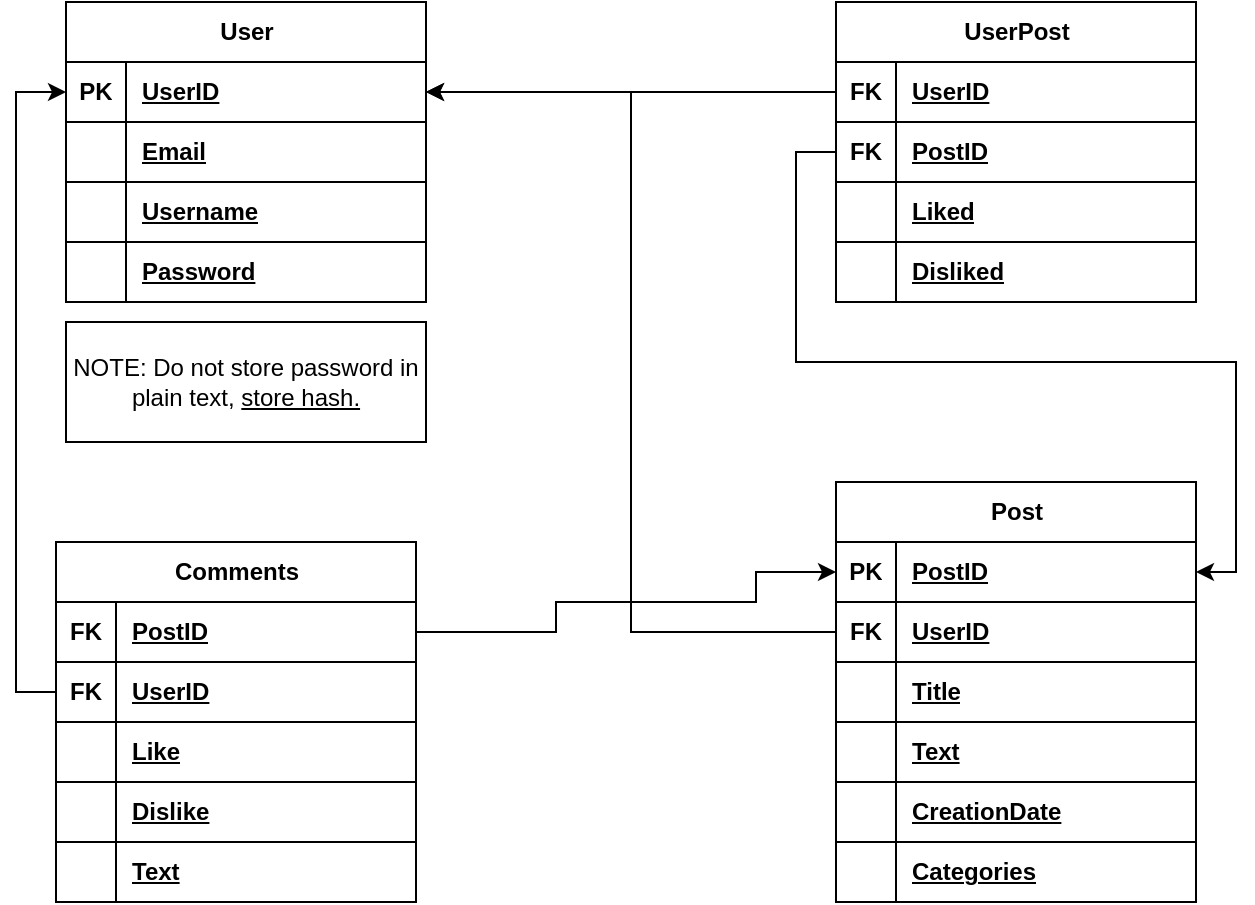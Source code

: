 <mxfile version="24.6.4" type="device">
  <diagram name="Page-1" id="p1WD_n5CsEvnwo2PBkGm">
    <mxGraphModel dx="1195" dy="698" grid="1" gridSize="10" guides="1" tooltips="1" connect="1" arrows="1" fold="1" page="1" pageScale="1" pageWidth="850" pageHeight="1100" math="0" shadow="0">
      <root>
        <mxCell id="0" />
        <mxCell id="1" parent="0" />
        <mxCell id="xlLYfW499gGjTJr8mncM-118" value="" style="group" vertex="1" connectable="0" parent="1">
          <mxGeometry x="135" y="480" width="180" height="220" as="geometry" />
        </mxCell>
        <mxCell id="xlLYfW499gGjTJr8mncM-92" value="User" style="shape=table;startSize=30;container=1;collapsible=1;childLayout=tableLayout;fixedRows=1;rowLines=0;fontStyle=1;align=center;resizeLast=1;html=1;" vertex="1" parent="xlLYfW499gGjTJr8mncM-118">
          <mxGeometry width="180" height="150" as="geometry" />
        </mxCell>
        <mxCell id="xlLYfW499gGjTJr8mncM-114" style="shape=tableRow;horizontal=0;startSize=0;swimlaneHead=0;swimlaneBody=0;fillColor=none;collapsible=0;dropTarget=0;points=[[0,0.5],[1,0.5]];portConstraint=eastwest;top=0;left=0;right=0;bottom=1;" vertex="1" parent="xlLYfW499gGjTJr8mncM-92">
          <mxGeometry y="30" width="180" height="30" as="geometry" />
        </mxCell>
        <mxCell id="xlLYfW499gGjTJr8mncM-115" value="PK" style="shape=partialRectangle;connectable=0;fillColor=none;top=0;left=0;bottom=0;right=0;fontStyle=1;overflow=hidden;whiteSpace=wrap;html=1;" vertex="1" parent="xlLYfW499gGjTJr8mncM-114">
          <mxGeometry width="30" height="30" as="geometry">
            <mxRectangle width="30" height="30" as="alternateBounds" />
          </mxGeometry>
        </mxCell>
        <mxCell id="xlLYfW499gGjTJr8mncM-116" value="UserID" style="shape=partialRectangle;connectable=0;fillColor=none;top=0;left=0;bottom=0;right=0;align=left;spacingLeft=6;fontStyle=5;overflow=hidden;whiteSpace=wrap;html=1;" vertex="1" parent="xlLYfW499gGjTJr8mncM-114">
          <mxGeometry x="30" width="150" height="30" as="geometry">
            <mxRectangle width="150" height="30" as="alternateBounds" />
          </mxGeometry>
        </mxCell>
        <mxCell id="xlLYfW499gGjTJr8mncM-111" style="shape=tableRow;horizontal=0;startSize=0;swimlaneHead=0;swimlaneBody=0;fillColor=none;collapsible=0;dropTarget=0;points=[[0,0.5],[1,0.5]];portConstraint=eastwest;top=0;left=0;right=0;bottom=1;" vertex="1" parent="xlLYfW499gGjTJr8mncM-92">
          <mxGeometry y="60" width="180" height="30" as="geometry" />
        </mxCell>
        <mxCell id="xlLYfW499gGjTJr8mncM-112" style="shape=partialRectangle;connectable=0;fillColor=none;top=0;left=0;bottom=0;right=0;fontStyle=1;overflow=hidden;whiteSpace=wrap;html=1;" vertex="1" parent="xlLYfW499gGjTJr8mncM-111">
          <mxGeometry width="30" height="30" as="geometry">
            <mxRectangle width="30" height="30" as="alternateBounds" />
          </mxGeometry>
        </mxCell>
        <mxCell id="xlLYfW499gGjTJr8mncM-113" value="Email" style="shape=partialRectangle;connectable=0;fillColor=none;top=0;left=0;bottom=0;right=0;align=left;spacingLeft=6;fontStyle=5;overflow=hidden;whiteSpace=wrap;html=1;" vertex="1" parent="xlLYfW499gGjTJr8mncM-111">
          <mxGeometry x="30" width="150" height="30" as="geometry">
            <mxRectangle width="150" height="30" as="alternateBounds" />
          </mxGeometry>
        </mxCell>
        <mxCell id="xlLYfW499gGjTJr8mncM-108" style="shape=tableRow;horizontal=0;startSize=0;swimlaneHead=0;swimlaneBody=0;fillColor=none;collapsible=0;dropTarget=0;points=[[0,0.5],[1,0.5]];portConstraint=eastwest;top=0;left=0;right=0;bottom=1;" vertex="1" parent="xlLYfW499gGjTJr8mncM-92">
          <mxGeometry y="90" width="180" height="30" as="geometry" />
        </mxCell>
        <mxCell id="xlLYfW499gGjTJr8mncM-109" style="shape=partialRectangle;connectable=0;fillColor=none;top=0;left=0;bottom=0;right=0;fontStyle=1;overflow=hidden;whiteSpace=wrap;html=1;" vertex="1" parent="xlLYfW499gGjTJr8mncM-108">
          <mxGeometry width="30" height="30" as="geometry">
            <mxRectangle width="30" height="30" as="alternateBounds" />
          </mxGeometry>
        </mxCell>
        <mxCell id="xlLYfW499gGjTJr8mncM-110" value="Username" style="shape=partialRectangle;connectable=0;fillColor=none;top=0;left=0;bottom=0;right=0;align=left;spacingLeft=6;fontStyle=5;overflow=hidden;whiteSpace=wrap;html=1;" vertex="1" parent="xlLYfW499gGjTJr8mncM-108">
          <mxGeometry x="30" width="150" height="30" as="geometry">
            <mxRectangle width="150" height="30" as="alternateBounds" />
          </mxGeometry>
        </mxCell>
        <mxCell id="xlLYfW499gGjTJr8mncM-105" style="shape=tableRow;horizontal=0;startSize=0;swimlaneHead=0;swimlaneBody=0;fillColor=none;collapsible=0;dropTarget=0;points=[[0,0.5],[1,0.5]];portConstraint=eastwest;top=0;left=0;right=0;bottom=1;" vertex="1" parent="xlLYfW499gGjTJr8mncM-92">
          <mxGeometry y="120" width="180" height="30" as="geometry" />
        </mxCell>
        <mxCell id="xlLYfW499gGjTJr8mncM-106" style="shape=partialRectangle;connectable=0;fillColor=none;top=0;left=0;bottom=0;right=0;fontStyle=1;overflow=hidden;whiteSpace=wrap;html=1;" vertex="1" parent="xlLYfW499gGjTJr8mncM-105">
          <mxGeometry width="30" height="30" as="geometry">
            <mxRectangle width="30" height="30" as="alternateBounds" />
          </mxGeometry>
        </mxCell>
        <mxCell id="xlLYfW499gGjTJr8mncM-107" value="Password" style="shape=partialRectangle;connectable=0;fillColor=none;top=0;left=0;bottom=0;right=0;align=left;spacingLeft=6;fontStyle=5;overflow=hidden;whiteSpace=wrap;html=1;" vertex="1" parent="xlLYfW499gGjTJr8mncM-105">
          <mxGeometry x="30" width="150" height="30" as="geometry">
            <mxRectangle width="150" height="30" as="alternateBounds" />
          </mxGeometry>
        </mxCell>
        <mxCell id="xlLYfW499gGjTJr8mncM-117" value="NOTE: Do not store password in plain text, &lt;u&gt;store hash.&lt;/u&gt;" style="rounded=0;whiteSpace=wrap;html=1;" vertex="1" parent="xlLYfW499gGjTJr8mncM-118">
          <mxGeometry y="160" width="180" height="60" as="geometry" />
        </mxCell>
        <mxCell id="xlLYfW499gGjTJr8mncM-120" value="UserPost" style="shape=table;startSize=30;container=1;collapsible=1;childLayout=tableLayout;fixedRows=1;rowLines=0;fontStyle=1;align=center;resizeLast=1;html=1;" vertex="1" parent="1">
          <mxGeometry x="520" y="480" width="180" height="150" as="geometry" />
        </mxCell>
        <mxCell id="xlLYfW499gGjTJr8mncM-121" value="" style="shape=tableRow;horizontal=0;startSize=0;swimlaneHead=0;swimlaneBody=0;fillColor=none;collapsible=0;dropTarget=0;points=[[0,0.5],[1,0.5]];portConstraint=eastwest;top=0;left=0;right=0;bottom=1;" vertex="1" parent="xlLYfW499gGjTJr8mncM-120">
          <mxGeometry y="30" width="180" height="30" as="geometry" />
        </mxCell>
        <mxCell id="xlLYfW499gGjTJr8mncM-122" value="FK" style="shape=partialRectangle;connectable=0;fillColor=none;top=0;left=0;bottom=0;right=0;fontStyle=1;overflow=hidden;whiteSpace=wrap;html=1;" vertex="1" parent="xlLYfW499gGjTJr8mncM-121">
          <mxGeometry width="30" height="30" as="geometry">
            <mxRectangle width="30" height="30" as="alternateBounds" />
          </mxGeometry>
        </mxCell>
        <mxCell id="xlLYfW499gGjTJr8mncM-123" value="UserID" style="shape=partialRectangle;connectable=0;fillColor=none;top=0;left=0;bottom=0;right=0;align=left;spacingLeft=6;fontStyle=5;overflow=hidden;whiteSpace=wrap;html=1;" vertex="1" parent="xlLYfW499gGjTJr8mncM-121">
          <mxGeometry x="30" width="150" height="30" as="geometry">
            <mxRectangle width="150" height="30" as="alternateBounds" />
          </mxGeometry>
        </mxCell>
        <mxCell id="xlLYfW499gGjTJr8mncM-133" style="shape=tableRow;horizontal=0;startSize=0;swimlaneHead=0;swimlaneBody=0;fillColor=none;collapsible=0;dropTarget=0;points=[[0,0.5],[1,0.5]];portConstraint=eastwest;top=0;left=0;right=0;bottom=1;" vertex="1" parent="xlLYfW499gGjTJr8mncM-120">
          <mxGeometry y="60" width="180" height="30" as="geometry" />
        </mxCell>
        <mxCell id="xlLYfW499gGjTJr8mncM-134" value="FK" style="shape=partialRectangle;connectable=0;fillColor=none;top=0;left=0;bottom=0;right=0;fontStyle=1;overflow=hidden;whiteSpace=wrap;html=1;" vertex="1" parent="xlLYfW499gGjTJr8mncM-133">
          <mxGeometry width="30" height="30" as="geometry">
            <mxRectangle width="30" height="30" as="alternateBounds" />
          </mxGeometry>
        </mxCell>
        <mxCell id="xlLYfW499gGjTJr8mncM-135" value="PostID" style="shape=partialRectangle;connectable=0;fillColor=none;top=0;left=0;bottom=0;right=0;align=left;spacingLeft=6;fontStyle=5;overflow=hidden;whiteSpace=wrap;html=1;" vertex="1" parent="xlLYfW499gGjTJr8mncM-133">
          <mxGeometry x="30" width="150" height="30" as="geometry">
            <mxRectangle width="150" height="30" as="alternateBounds" />
          </mxGeometry>
        </mxCell>
        <mxCell id="xlLYfW499gGjTJr8mncM-139" style="shape=tableRow;horizontal=0;startSize=0;swimlaneHead=0;swimlaneBody=0;fillColor=none;collapsible=0;dropTarget=0;points=[[0,0.5],[1,0.5]];portConstraint=eastwest;top=0;left=0;right=0;bottom=1;" vertex="1" parent="xlLYfW499gGjTJr8mncM-120">
          <mxGeometry y="90" width="180" height="30" as="geometry" />
        </mxCell>
        <mxCell id="xlLYfW499gGjTJr8mncM-140" style="shape=partialRectangle;connectable=0;fillColor=none;top=0;left=0;bottom=0;right=0;fontStyle=1;overflow=hidden;whiteSpace=wrap;html=1;" vertex="1" parent="xlLYfW499gGjTJr8mncM-139">
          <mxGeometry width="30" height="30" as="geometry">
            <mxRectangle width="30" height="30" as="alternateBounds" />
          </mxGeometry>
        </mxCell>
        <mxCell id="xlLYfW499gGjTJr8mncM-141" value="Liked" style="shape=partialRectangle;connectable=0;fillColor=none;top=0;left=0;bottom=0;right=0;align=left;spacingLeft=6;fontStyle=5;overflow=hidden;whiteSpace=wrap;html=1;" vertex="1" parent="xlLYfW499gGjTJr8mncM-139">
          <mxGeometry x="30" width="150" height="30" as="geometry">
            <mxRectangle width="150" height="30" as="alternateBounds" />
          </mxGeometry>
        </mxCell>
        <mxCell id="xlLYfW499gGjTJr8mncM-142" style="shape=tableRow;horizontal=0;startSize=0;swimlaneHead=0;swimlaneBody=0;fillColor=none;collapsible=0;dropTarget=0;points=[[0,0.5],[1,0.5]];portConstraint=eastwest;top=0;left=0;right=0;bottom=1;" vertex="1" parent="xlLYfW499gGjTJr8mncM-120">
          <mxGeometry y="120" width="180" height="30" as="geometry" />
        </mxCell>
        <mxCell id="xlLYfW499gGjTJr8mncM-143" style="shape=partialRectangle;connectable=0;fillColor=none;top=0;left=0;bottom=0;right=0;fontStyle=1;overflow=hidden;whiteSpace=wrap;html=1;" vertex="1" parent="xlLYfW499gGjTJr8mncM-142">
          <mxGeometry width="30" height="30" as="geometry">
            <mxRectangle width="30" height="30" as="alternateBounds" />
          </mxGeometry>
        </mxCell>
        <mxCell id="xlLYfW499gGjTJr8mncM-144" value="Disliked" style="shape=partialRectangle;connectable=0;fillColor=none;top=0;left=0;bottom=0;right=0;align=left;spacingLeft=6;fontStyle=5;overflow=hidden;whiteSpace=wrap;html=1;" vertex="1" parent="xlLYfW499gGjTJr8mncM-142">
          <mxGeometry x="30" width="150" height="30" as="geometry">
            <mxRectangle width="150" height="30" as="alternateBounds" />
          </mxGeometry>
        </mxCell>
        <mxCell id="xlLYfW499gGjTJr8mncM-145" style="edgeStyle=orthogonalEdgeStyle;rounded=0;orthogonalLoop=1;jettySize=auto;html=1;entryX=1;entryY=0.5;entryDx=0;entryDy=0;" edge="1" parent="1" source="xlLYfW499gGjTJr8mncM-121" target="xlLYfW499gGjTJr8mncM-114">
          <mxGeometry relative="1" as="geometry" />
        </mxCell>
        <mxCell id="xlLYfW499gGjTJr8mncM-146" value="Post" style="shape=table;startSize=30;container=1;collapsible=1;childLayout=tableLayout;fixedRows=1;rowLines=0;fontStyle=1;align=center;resizeLast=1;html=1;" vertex="1" parent="1">
          <mxGeometry x="520" y="720" width="180" height="210" as="geometry" />
        </mxCell>
        <mxCell id="xlLYfW499gGjTJr8mncM-147" value="" style="shape=tableRow;horizontal=0;startSize=0;swimlaneHead=0;swimlaneBody=0;fillColor=none;collapsible=0;dropTarget=0;points=[[0,0.5],[1,0.5]];portConstraint=eastwest;top=0;left=0;right=0;bottom=1;" vertex="1" parent="xlLYfW499gGjTJr8mncM-146">
          <mxGeometry y="30" width="180" height="30" as="geometry" />
        </mxCell>
        <mxCell id="xlLYfW499gGjTJr8mncM-148" value="PK" style="shape=partialRectangle;connectable=0;fillColor=none;top=0;left=0;bottom=0;right=0;fontStyle=1;overflow=hidden;whiteSpace=wrap;html=1;" vertex="1" parent="xlLYfW499gGjTJr8mncM-147">
          <mxGeometry width="30" height="30" as="geometry">
            <mxRectangle width="30" height="30" as="alternateBounds" />
          </mxGeometry>
        </mxCell>
        <mxCell id="xlLYfW499gGjTJr8mncM-149" value="PostID" style="shape=partialRectangle;connectable=0;fillColor=none;top=0;left=0;bottom=0;right=0;align=left;spacingLeft=6;fontStyle=5;overflow=hidden;whiteSpace=wrap;html=1;" vertex="1" parent="xlLYfW499gGjTJr8mncM-147">
          <mxGeometry x="30" width="150" height="30" as="geometry">
            <mxRectangle width="150" height="30" as="alternateBounds" />
          </mxGeometry>
        </mxCell>
        <mxCell id="xlLYfW499gGjTJr8mncM-159" style="shape=tableRow;horizontal=0;startSize=0;swimlaneHead=0;swimlaneBody=0;fillColor=none;collapsible=0;dropTarget=0;points=[[0,0.5],[1,0.5]];portConstraint=eastwest;top=0;left=0;right=0;bottom=1;" vertex="1" parent="xlLYfW499gGjTJr8mncM-146">
          <mxGeometry y="60" width="180" height="30" as="geometry" />
        </mxCell>
        <mxCell id="xlLYfW499gGjTJr8mncM-160" value="FK" style="shape=partialRectangle;connectable=0;fillColor=none;top=0;left=0;bottom=0;right=0;fontStyle=1;overflow=hidden;whiteSpace=wrap;html=1;" vertex="1" parent="xlLYfW499gGjTJr8mncM-159">
          <mxGeometry width="30" height="30" as="geometry">
            <mxRectangle width="30" height="30" as="alternateBounds" />
          </mxGeometry>
        </mxCell>
        <mxCell id="xlLYfW499gGjTJr8mncM-161" value="UserID" style="shape=partialRectangle;connectable=0;fillColor=none;top=0;left=0;bottom=0;right=0;align=left;spacingLeft=6;fontStyle=5;overflow=hidden;whiteSpace=wrap;html=1;" vertex="1" parent="xlLYfW499gGjTJr8mncM-159">
          <mxGeometry x="30" width="150" height="30" as="geometry">
            <mxRectangle width="150" height="30" as="alternateBounds" />
          </mxGeometry>
        </mxCell>
        <mxCell id="xlLYfW499gGjTJr8mncM-162" style="shape=tableRow;horizontal=0;startSize=0;swimlaneHead=0;swimlaneBody=0;fillColor=none;collapsible=0;dropTarget=0;points=[[0,0.5],[1,0.5]];portConstraint=eastwest;top=0;left=0;right=0;bottom=1;" vertex="1" parent="xlLYfW499gGjTJr8mncM-146">
          <mxGeometry y="90" width="180" height="30" as="geometry" />
        </mxCell>
        <mxCell id="xlLYfW499gGjTJr8mncM-163" style="shape=partialRectangle;connectable=0;fillColor=none;top=0;left=0;bottom=0;right=0;fontStyle=1;overflow=hidden;whiteSpace=wrap;html=1;" vertex="1" parent="xlLYfW499gGjTJr8mncM-162">
          <mxGeometry width="30" height="30" as="geometry">
            <mxRectangle width="30" height="30" as="alternateBounds" />
          </mxGeometry>
        </mxCell>
        <mxCell id="xlLYfW499gGjTJr8mncM-164" value="Title" style="shape=partialRectangle;connectable=0;fillColor=none;top=0;left=0;bottom=0;right=0;align=left;spacingLeft=6;fontStyle=5;overflow=hidden;whiteSpace=wrap;html=1;" vertex="1" parent="xlLYfW499gGjTJr8mncM-162">
          <mxGeometry x="30" width="150" height="30" as="geometry">
            <mxRectangle width="150" height="30" as="alternateBounds" />
          </mxGeometry>
        </mxCell>
        <mxCell id="xlLYfW499gGjTJr8mncM-165" style="shape=tableRow;horizontal=0;startSize=0;swimlaneHead=0;swimlaneBody=0;fillColor=none;collapsible=0;dropTarget=0;points=[[0,0.5],[1,0.5]];portConstraint=eastwest;top=0;left=0;right=0;bottom=1;" vertex="1" parent="xlLYfW499gGjTJr8mncM-146">
          <mxGeometry y="120" width="180" height="30" as="geometry" />
        </mxCell>
        <mxCell id="xlLYfW499gGjTJr8mncM-166" style="shape=partialRectangle;connectable=0;fillColor=none;top=0;left=0;bottom=0;right=0;fontStyle=1;overflow=hidden;whiteSpace=wrap;html=1;" vertex="1" parent="xlLYfW499gGjTJr8mncM-165">
          <mxGeometry width="30" height="30" as="geometry">
            <mxRectangle width="30" height="30" as="alternateBounds" />
          </mxGeometry>
        </mxCell>
        <mxCell id="xlLYfW499gGjTJr8mncM-167" value="Text" style="shape=partialRectangle;connectable=0;fillColor=none;top=0;left=0;bottom=0;right=0;align=left;spacingLeft=6;fontStyle=5;overflow=hidden;whiteSpace=wrap;html=1;" vertex="1" parent="xlLYfW499gGjTJr8mncM-165">
          <mxGeometry x="30" width="150" height="30" as="geometry">
            <mxRectangle width="150" height="30" as="alternateBounds" />
          </mxGeometry>
        </mxCell>
        <mxCell id="xlLYfW499gGjTJr8mncM-168" style="shape=tableRow;horizontal=0;startSize=0;swimlaneHead=0;swimlaneBody=0;fillColor=none;collapsible=0;dropTarget=0;points=[[0,0.5],[1,0.5]];portConstraint=eastwest;top=0;left=0;right=0;bottom=1;" vertex="1" parent="xlLYfW499gGjTJr8mncM-146">
          <mxGeometry y="150" width="180" height="30" as="geometry" />
        </mxCell>
        <mxCell id="xlLYfW499gGjTJr8mncM-169" style="shape=partialRectangle;connectable=0;fillColor=none;top=0;left=0;bottom=0;right=0;fontStyle=1;overflow=hidden;whiteSpace=wrap;html=1;" vertex="1" parent="xlLYfW499gGjTJr8mncM-168">
          <mxGeometry width="30" height="30" as="geometry">
            <mxRectangle width="30" height="30" as="alternateBounds" />
          </mxGeometry>
        </mxCell>
        <mxCell id="xlLYfW499gGjTJr8mncM-170" value="CreationDate" style="shape=partialRectangle;connectable=0;fillColor=none;top=0;left=0;bottom=0;right=0;align=left;spacingLeft=6;fontStyle=5;overflow=hidden;whiteSpace=wrap;html=1;" vertex="1" parent="xlLYfW499gGjTJr8mncM-168">
          <mxGeometry x="30" width="150" height="30" as="geometry">
            <mxRectangle width="150" height="30" as="alternateBounds" />
          </mxGeometry>
        </mxCell>
        <mxCell id="xlLYfW499gGjTJr8mncM-174" style="shape=tableRow;horizontal=0;startSize=0;swimlaneHead=0;swimlaneBody=0;fillColor=none;collapsible=0;dropTarget=0;points=[[0,0.5],[1,0.5]];portConstraint=eastwest;top=0;left=0;right=0;bottom=1;" vertex="1" parent="xlLYfW499gGjTJr8mncM-146">
          <mxGeometry y="180" width="180" height="30" as="geometry" />
        </mxCell>
        <mxCell id="xlLYfW499gGjTJr8mncM-175" style="shape=partialRectangle;connectable=0;fillColor=none;top=0;left=0;bottom=0;right=0;fontStyle=1;overflow=hidden;whiteSpace=wrap;html=1;" vertex="1" parent="xlLYfW499gGjTJr8mncM-174">
          <mxGeometry width="30" height="30" as="geometry">
            <mxRectangle width="30" height="30" as="alternateBounds" />
          </mxGeometry>
        </mxCell>
        <mxCell id="xlLYfW499gGjTJr8mncM-176" value="Categories" style="shape=partialRectangle;connectable=0;fillColor=none;top=0;left=0;bottom=0;right=0;align=left;spacingLeft=6;fontStyle=5;overflow=hidden;whiteSpace=wrap;html=1;" vertex="1" parent="xlLYfW499gGjTJr8mncM-174">
          <mxGeometry x="30" width="150" height="30" as="geometry">
            <mxRectangle width="150" height="30" as="alternateBounds" />
          </mxGeometry>
        </mxCell>
        <mxCell id="xlLYfW499gGjTJr8mncM-171" style="edgeStyle=orthogonalEdgeStyle;rounded=0;orthogonalLoop=1;jettySize=auto;html=1;exitX=0;exitY=0.5;exitDx=0;exitDy=0;entryX=1;entryY=0.5;entryDx=0;entryDy=0;" edge="1" parent="1" source="xlLYfW499gGjTJr8mncM-159" target="xlLYfW499gGjTJr8mncM-114">
          <mxGeometry relative="1" as="geometry" />
        </mxCell>
        <mxCell id="xlLYfW499gGjTJr8mncM-183" value="Comments" style="shape=table;startSize=30;container=1;collapsible=1;childLayout=tableLayout;fixedRows=1;rowLines=0;fontStyle=1;align=center;resizeLast=1;html=1;" vertex="1" parent="1">
          <mxGeometry x="130" y="750" width="180" height="180" as="geometry" />
        </mxCell>
        <mxCell id="xlLYfW499gGjTJr8mncM-184" value="" style="shape=tableRow;horizontal=0;startSize=0;swimlaneHead=0;swimlaneBody=0;fillColor=none;collapsible=0;dropTarget=0;points=[[0,0.5],[1,0.5]];portConstraint=eastwest;top=0;left=0;right=0;bottom=1;" vertex="1" parent="xlLYfW499gGjTJr8mncM-183">
          <mxGeometry y="30" width="180" height="30" as="geometry" />
        </mxCell>
        <mxCell id="xlLYfW499gGjTJr8mncM-185" value="FK" style="shape=partialRectangle;connectable=0;fillColor=none;top=0;left=0;bottom=0;right=0;fontStyle=1;overflow=hidden;whiteSpace=wrap;html=1;" vertex="1" parent="xlLYfW499gGjTJr8mncM-184">
          <mxGeometry width="30" height="30" as="geometry">
            <mxRectangle width="30" height="30" as="alternateBounds" />
          </mxGeometry>
        </mxCell>
        <mxCell id="xlLYfW499gGjTJr8mncM-186" value="PostID" style="shape=partialRectangle;connectable=0;fillColor=none;top=0;left=0;bottom=0;right=0;align=left;spacingLeft=6;fontStyle=5;overflow=hidden;whiteSpace=wrap;html=1;" vertex="1" parent="xlLYfW499gGjTJr8mncM-184">
          <mxGeometry x="30" width="150" height="30" as="geometry">
            <mxRectangle width="150" height="30" as="alternateBounds" />
          </mxGeometry>
        </mxCell>
        <mxCell id="xlLYfW499gGjTJr8mncM-196" style="shape=tableRow;horizontal=0;startSize=0;swimlaneHead=0;swimlaneBody=0;fillColor=none;collapsible=0;dropTarget=0;points=[[0,0.5],[1,0.5]];portConstraint=eastwest;top=0;left=0;right=0;bottom=1;" vertex="1" parent="xlLYfW499gGjTJr8mncM-183">
          <mxGeometry y="60" width="180" height="30" as="geometry" />
        </mxCell>
        <mxCell id="xlLYfW499gGjTJr8mncM-197" value="FK" style="shape=partialRectangle;connectable=0;fillColor=none;top=0;left=0;bottom=0;right=0;fontStyle=1;overflow=hidden;whiteSpace=wrap;html=1;" vertex="1" parent="xlLYfW499gGjTJr8mncM-196">
          <mxGeometry width="30" height="30" as="geometry">
            <mxRectangle width="30" height="30" as="alternateBounds" />
          </mxGeometry>
        </mxCell>
        <mxCell id="xlLYfW499gGjTJr8mncM-198" value="UserID" style="shape=partialRectangle;connectable=0;fillColor=none;top=0;left=0;bottom=0;right=0;align=left;spacingLeft=6;fontStyle=5;overflow=hidden;whiteSpace=wrap;html=1;" vertex="1" parent="xlLYfW499gGjTJr8mncM-196">
          <mxGeometry x="30" width="150" height="30" as="geometry">
            <mxRectangle width="150" height="30" as="alternateBounds" />
          </mxGeometry>
        </mxCell>
        <mxCell id="xlLYfW499gGjTJr8mncM-207" style="shape=tableRow;horizontal=0;startSize=0;swimlaneHead=0;swimlaneBody=0;fillColor=none;collapsible=0;dropTarget=0;points=[[0,0.5],[1,0.5]];portConstraint=eastwest;top=0;left=0;right=0;bottom=1;" vertex="1" parent="xlLYfW499gGjTJr8mncM-183">
          <mxGeometry y="90" width="180" height="30" as="geometry" />
        </mxCell>
        <mxCell id="xlLYfW499gGjTJr8mncM-208" style="shape=partialRectangle;connectable=0;fillColor=none;top=0;left=0;bottom=0;right=0;fontStyle=1;overflow=hidden;whiteSpace=wrap;html=1;" vertex="1" parent="xlLYfW499gGjTJr8mncM-207">
          <mxGeometry width="30" height="30" as="geometry">
            <mxRectangle width="30" height="30" as="alternateBounds" />
          </mxGeometry>
        </mxCell>
        <mxCell id="xlLYfW499gGjTJr8mncM-209" value="Like" style="shape=partialRectangle;connectable=0;fillColor=none;top=0;left=0;bottom=0;right=0;align=left;spacingLeft=6;fontStyle=5;overflow=hidden;whiteSpace=wrap;html=1;" vertex="1" parent="xlLYfW499gGjTJr8mncM-207">
          <mxGeometry x="30" width="150" height="30" as="geometry">
            <mxRectangle width="150" height="30" as="alternateBounds" />
          </mxGeometry>
        </mxCell>
        <mxCell id="xlLYfW499gGjTJr8mncM-204" style="shape=tableRow;horizontal=0;startSize=0;swimlaneHead=0;swimlaneBody=0;fillColor=none;collapsible=0;dropTarget=0;points=[[0,0.5],[1,0.5]];portConstraint=eastwest;top=0;left=0;right=0;bottom=1;" vertex="1" parent="xlLYfW499gGjTJr8mncM-183">
          <mxGeometry y="120" width="180" height="30" as="geometry" />
        </mxCell>
        <mxCell id="xlLYfW499gGjTJr8mncM-205" style="shape=partialRectangle;connectable=0;fillColor=none;top=0;left=0;bottom=0;right=0;fontStyle=1;overflow=hidden;whiteSpace=wrap;html=1;" vertex="1" parent="xlLYfW499gGjTJr8mncM-204">
          <mxGeometry width="30" height="30" as="geometry">
            <mxRectangle width="30" height="30" as="alternateBounds" />
          </mxGeometry>
        </mxCell>
        <mxCell id="xlLYfW499gGjTJr8mncM-206" value="Dislike" style="shape=partialRectangle;connectable=0;fillColor=none;top=0;left=0;bottom=0;right=0;align=left;spacingLeft=6;fontStyle=5;overflow=hidden;whiteSpace=wrap;html=1;" vertex="1" parent="xlLYfW499gGjTJr8mncM-204">
          <mxGeometry x="30" width="150" height="30" as="geometry">
            <mxRectangle width="150" height="30" as="alternateBounds" />
          </mxGeometry>
        </mxCell>
        <mxCell id="xlLYfW499gGjTJr8mncM-199" style="shape=tableRow;horizontal=0;startSize=0;swimlaneHead=0;swimlaneBody=0;fillColor=none;collapsible=0;dropTarget=0;points=[[0,0.5],[1,0.5]];portConstraint=eastwest;top=0;left=0;right=0;bottom=1;" vertex="1" parent="xlLYfW499gGjTJr8mncM-183">
          <mxGeometry y="150" width="180" height="30" as="geometry" />
        </mxCell>
        <mxCell id="xlLYfW499gGjTJr8mncM-200" style="shape=partialRectangle;connectable=0;fillColor=none;top=0;left=0;bottom=0;right=0;fontStyle=1;overflow=hidden;whiteSpace=wrap;html=1;" vertex="1" parent="xlLYfW499gGjTJr8mncM-199">
          <mxGeometry width="30" height="30" as="geometry">
            <mxRectangle width="30" height="30" as="alternateBounds" />
          </mxGeometry>
        </mxCell>
        <mxCell id="xlLYfW499gGjTJr8mncM-201" value="Text" style="shape=partialRectangle;connectable=0;fillColor=none;top=0;left=0;bottom=0;right=0;align=left;spacingLeft=6;fontStyle=5;overflow=hidden;whiteSpace=wrap;html=1;" vertex="1" parent="xlLYfW499gGjTJr8mncM-199">
          <mxGeometry x="30" width="150" height="30" as="geometry">
            <mxRectangle width="150" height="30" as="alternateBounds" />
          </mxGeometry>
        </mxCell>
        <mxCell id="xlLYfW499gGjTJr8mncM-202" style="edgeStyle=orthogonalEdgeStyle;rounded=0;orthogonalLoop=1;jettySize=auto;html=1;exitX=1;exitY=0.5;exitDx=0;exitDy=0;entryX=0;entryY=0.5;entryDx=0;entryDy=0;" edge="1" parent="1" source="xlLYfW499gGjTJr8mncM-184" target="xlLYfW499gGjTJr8mncM-147">
          <mxGeometry relative="1" as="geometry">
            <Array as="points">
              <mxPoint x="380" y="795" />
              <mxPoint x="380" y="780" />
              <mxPoint x="480" y="780" />
              <mxPoint x="480" y="765" />
            </Array>
          </mxGeometry>
        </mxCell>
        <mxCell id="xlLYfW499gGjTJr8mncM-203" style="edgeStyle=orthogonalEdgeStyle;rounded=0;orthogonalLoop=1;jettySize=auto;html=1;exitX=0;exitY=0.5;exitDx=0;exitDy=0;entryX=0;entryY=0.5;entryDx=0;entryDy=0;" edge="1" parent="1" source="xlLYfW499gGjTJr8mncM-196" target="xlLYfW499gGjTJr8mncM-114">
          <mxGeometry relative="1" as="geometry" />
        </mxCell>
        <mxCell id="xlLYfW499gGjTJr8mncM-210" style="edgeStyle=orthogonalEdgeStyle;rounded=0;orthogonalLoop=1;jettySize=auto;html=1;entryX=1;entryY=0.5;entryDx=0;entryDy=0;" edge="1" parent="1" source="xlLYfW499gGjTJr8mncM-133" target="xlLYfW499gGjTJr8mncM-147">
          <mxGeometry relative="1" as="geometry" />
        </mxCell>
      </root>
    </mxGraphModel>
  </diagram>
</mxfile>
